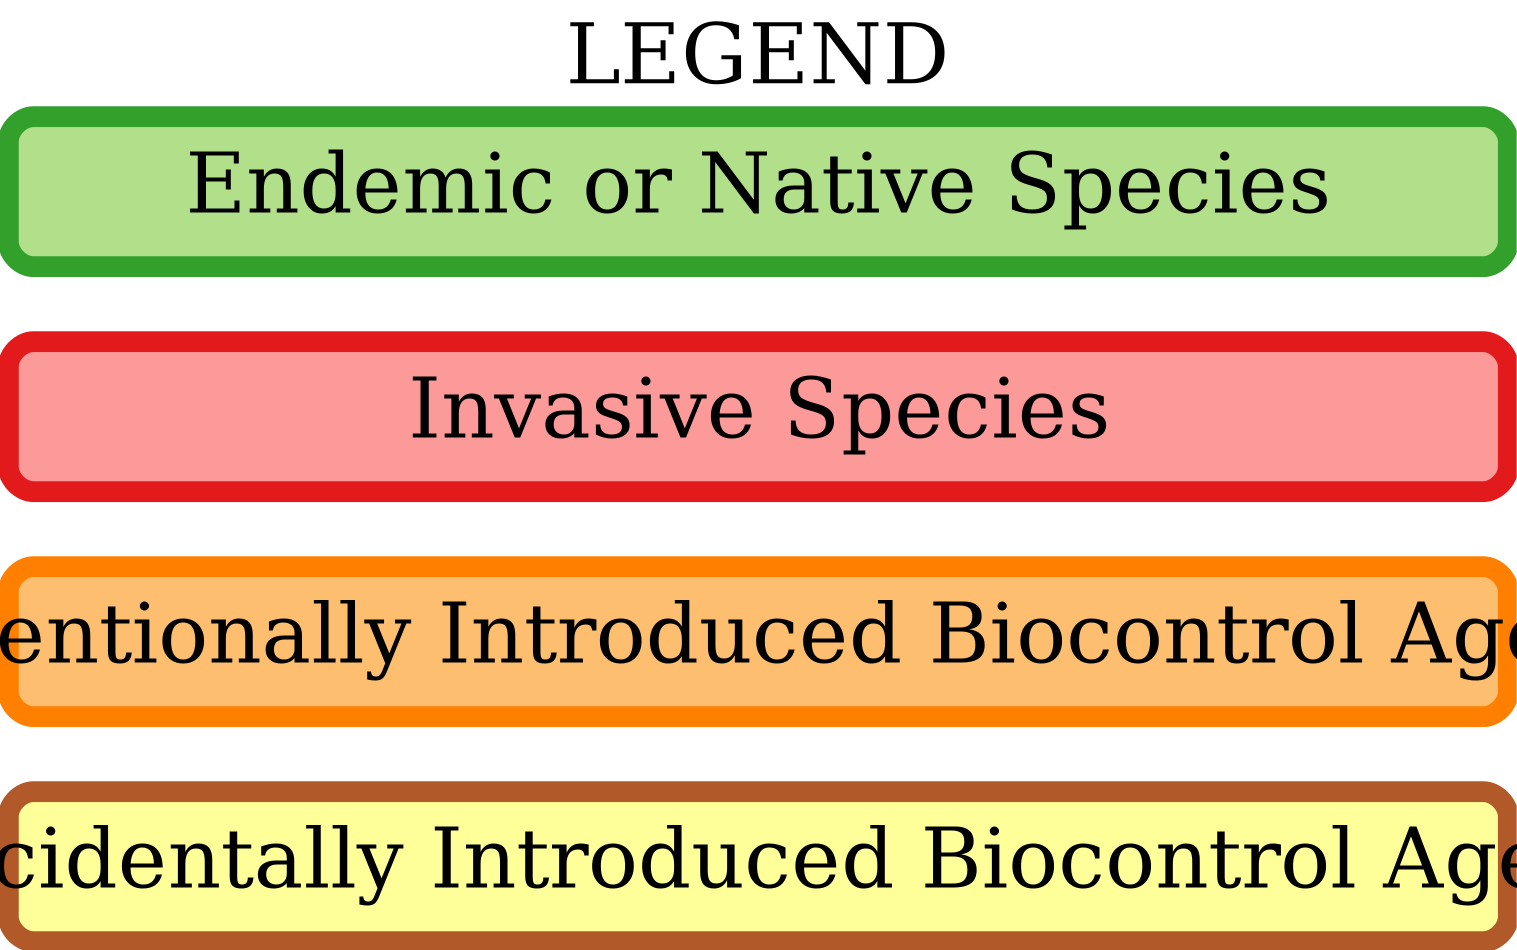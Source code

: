 digraph G{

rankdir=TB;
fontsize=40
label="LEGEND"
labelloc="t"

node [penwidth=10, shape=box, style="rounded,filled", margin=0, fontsize=40, colorscheme="paired12", fixedsize=true, width=10, height=1];
edge[penwidth=0, arrowsize=0]

endemic [fillcolor=3, color=4,
label=<
<table border="0">
  <tr><td>Endemic or Native Species</td></tr>
</table>
>];

invasive [fillcolor=5, color=6,
label=<
<table border="0">
  <tr><td>Invasive Species</td></tr>
</table>
>];

intentional_biocontrol  [fillcolor=7, color=8,
label=<
<table border="0">
  <tr><td>Intentionally Introduced Biocontrol Agent</td></tr>
</table>
>];

accidental_biocontrol  [fillcolor=11, color=12,
label=<
<table border="0">
  <tr><td>Accidentally Introduced Biocontrol Agent</td></tr>
</table>
>];

endemic ->  invasive -> intentional_biocontrol -> accidental_biocontrol

}
